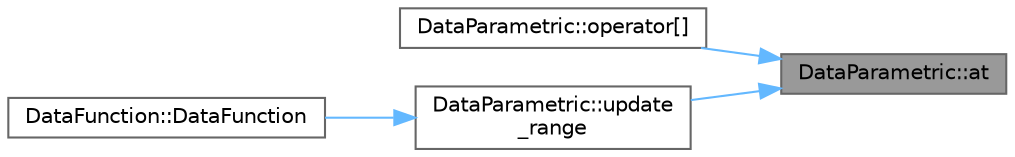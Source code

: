 digraph "DataParametric::at"
{
 // LATEX_PDF_SIZE
  bgcolor="transparent";
  edge [fontname=Helvetica,fontsize=10,labelfontname=Helvetica,labelfontsize=10];
  node [fontname=Helvetica,fontsize=10,shape=box,height=0.2,width=0.4];
  rankdir="RL";
  Node1 [label="DataParametric::at",height=0.2,width=0.4,color="gray40", fillcolor="grey60", style="filled", fontcolor="black",tooltip=" "];
  Node1 -> Node2 [dir="back",color="steelblue1",style="solid"];
  Node2 [label="DataParametric::operator[]",height=0.2,width=0.4,color="grey40", fillcolor="white", style="filled",URL="$class_data_parametric.html#a9de12457570065becc41626fcb51f320",tooltip="Return a data point."];
  Node1 -> Node3 [dir="back",color="steelblue1",style="solid"];
  Node3 [label="DataParametric::update\l_range",height=0.2,width=0.4,color="grey40", fillcolor="white", style="filled",URL="$class_data_parametric.html#a988c3f474820873a00e9979b32cae73a",tooltip=" "];
  Node3 -> Node4 [dir="back",color="steelblue1",style="solid"];
  Node4 [label="DataFunction::DataFunction",height=0.2,width=0.4,color="grey40", fillcolor="white", style="filled",URL="$class_data_function.html#adf504af1df7e76b340a6558d9a9cb00f",tooltip="Construct a data source from a given function [f(0) .. f(size-1)]."];
}
